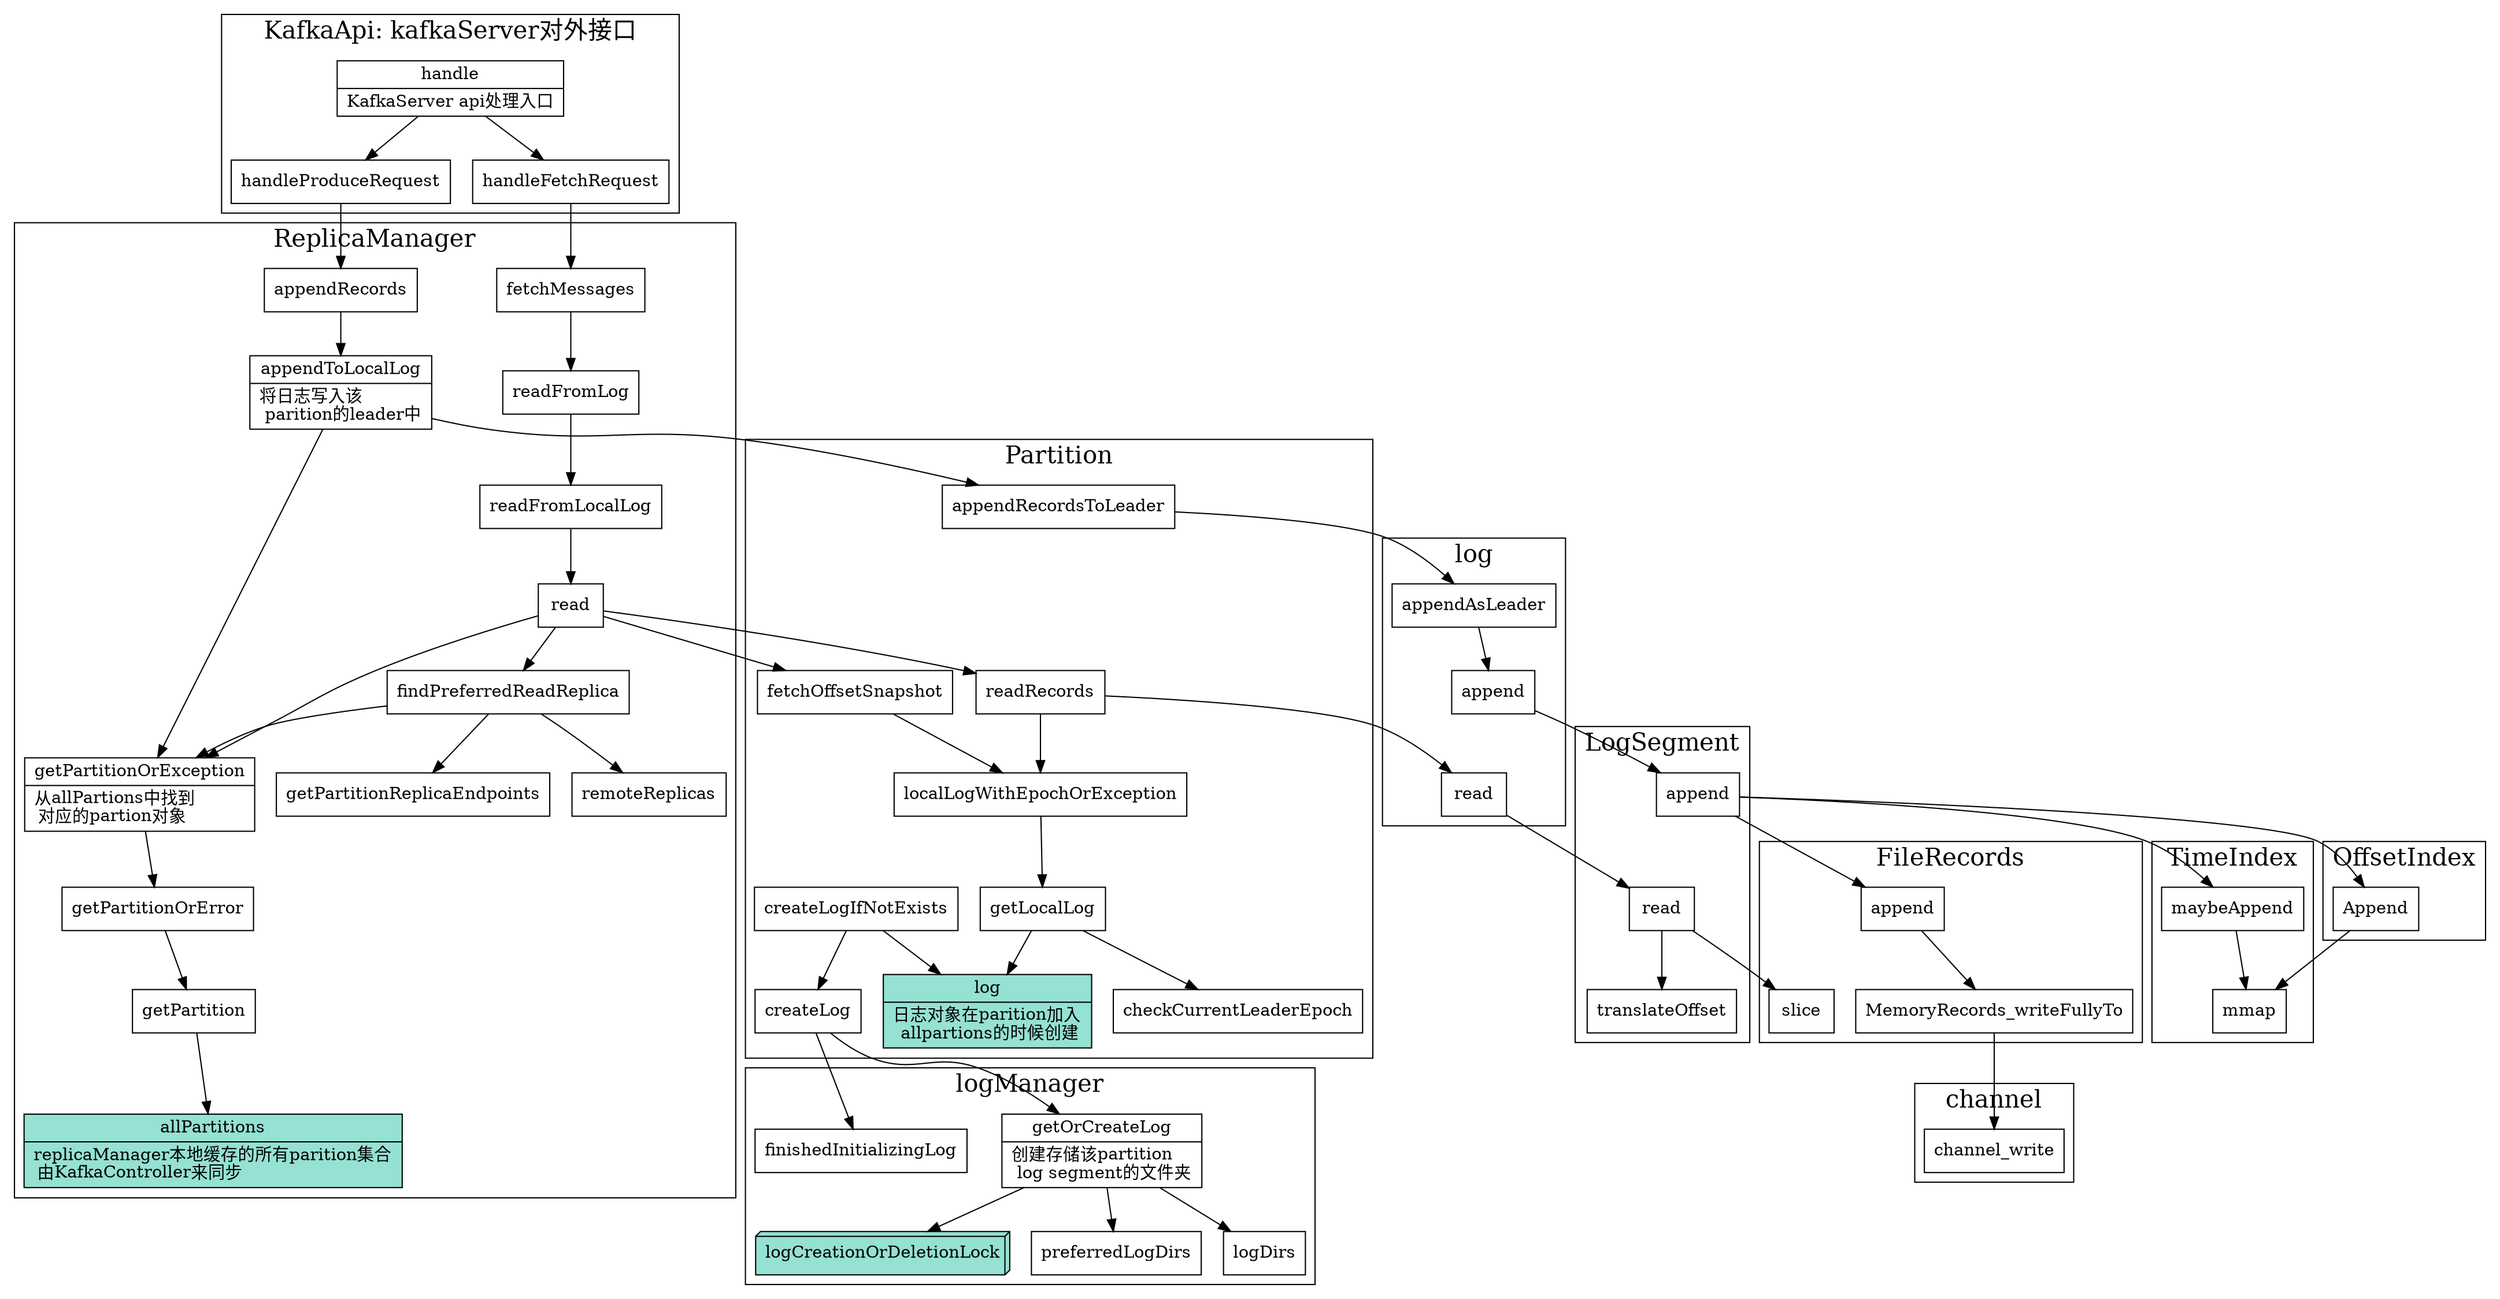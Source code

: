 digraph kafkaServer {
  node[shape=box];
  newrank=true;
  rankdir=TD;
  subgraph cluster_channel {
    graph[label="channel";fontsize=20;];
    channel_write;
  }

  subgraph cluster_FileRecords {
    graph[label="FileRecords";fontsize=20;];
    FileRecords_append[label="append"];
    FileRecords_slice[label="slice"];
    FileRecords_append -> MemoryRecords_writeFullyTo -> channel_write;
  }

  subgraph cluster_TimeIndex {
    graph[label="TimeIndex";fontsize=20;];
    timeIndex_maybeAppend[label="maybeAppend"];
    timeIndex_maybeAppend -> mmap;
  }
  subgraph cluster_OffsetIndex {
    graph[label="OffsetIndex";fontsize=20;];
    offsetIndex_append[label="Append"];
    offsetIndex_append -> mmap;
  }
  subgraph cluster_Segment {
    graph[label="LogSegment";fontsize=20;];
    segment_append[shape="record";
      label="{{
        append
      }}";
    ];
    segment_append -> {
      FileRecords_append;
      timeIndex_maybeAppend;
      offsetIndex_append;
    }
    segment_read[label="read"];
    segment_read -> {
      FileRecords_slice;
      translateOffset;
    }
  }

  subgraph cluster_log {
    graph[label="log";fontsize=20;];
    appendAsLeader -> append -> segment_append; 
    localLog_read[label="read"];
    localLog_read -> segment_read;
  }

  subgraph cluster_logManager {
    graph[label="logManager";fontsize=20;];
    logCreationOrDeletionLock[
      fillcolor="#95e1d3"
      style=filled;
      shape=box3d;
      label="logCreationOrDeletionLock"
    ];
    getOrCreateLog[shape="record";
      label="{
        getOrCreateLog|
          创建存储该partition\l 
          log segment的文件夹\l
      }";
    ];

    getOrCreateLog -> {
      logCreationOrDeletionLock;
      preferredLogDirs;
      logDirs;
    };
    finishedInitializingLog;
  }

  subgraph cluster_Partition {
    graph[label="Partition";fontsize=20;];
    appendRecordsToLeader -> appendAsLeader;
    partition_readRecords[label="readRecords"];
    partition_readRecords -> {
      localLog_read;
      localLogWithEpochOrException;
    }
    fetchOffsetSnapshot -> localLogWithEpochOrException -> getLocalLog -> checkCurrentLeaderEpoch;
    getLocalLog -> log;
    log[shape="record";
      fillcolor="#95e1d3"
      style=filled;
      label="{
        log|
        日志对象在parition加入\l 
        allpartions的时候创建
      }";
    ];
    //创建日志
    createLogIfNotExists -> {
      createLog;
      log;
    };
    createLog -> {
      getOrCreateLog;
      finishedInitializingLog;
    }
  }

  subgraph cluster_ReplicaManager {
    graph[label="ReplicaManager";fontsize=20;];
    appendToLocalLog[shape="record";
      label="{
        appendToLocalLog|
          将日志写入该\l 
          parition的leader中\l
      }";
    ];
    fetchMessages -> readFromLog -> readFromLocalLog -> read -> partition_readRecords;
    appendRecords -> appendToLocalLog -> {
      appendRecordsToLeader;
      getPartitionOrException;
    };
    read -> {
      getPartitionOrException;
      findPreferredReadReplica;
      fetchOffsetSnapshot;
    }
    findPreferredReadReplica -> {
      getPartitionOrException;
      getPartitionReplicaEndpoints;
      remoteReplicas;
    };
    getPartitionOrException[shape="record";
      label="{
        getPartitionOrException|
          从allPartions中找到\l 
          对应的partion对象\l
      }";
    ];
    getPartitionOrException -> getPartitionOrError -> getPartition->allPartitions;
    allPartitions[shape="record";
      fillcolor="#95e1d3"
      style=filled;
      label="{
        allPartitions|
          replicaManager本地缓存的所有parition集合\l 
          由KafkaController来同步\l
      }";
    ];
  }

  subgraph cluster_KafkaApi {
    graph[label="KafkaApi: kafkaServer对外接口";fontsize=20;];
    handle[shape="record";
      label="{
        handle|
          KafkaServer api处理入口\l
      }";
    ];
    handle -> {
      handleProduceRequest;
      handleFetchRequest;
    }

    handleFetchRequest -> {
      fetchMessages;
    }
    handleProduceRequest -> {
      appendRecords;
    }
  }

}
